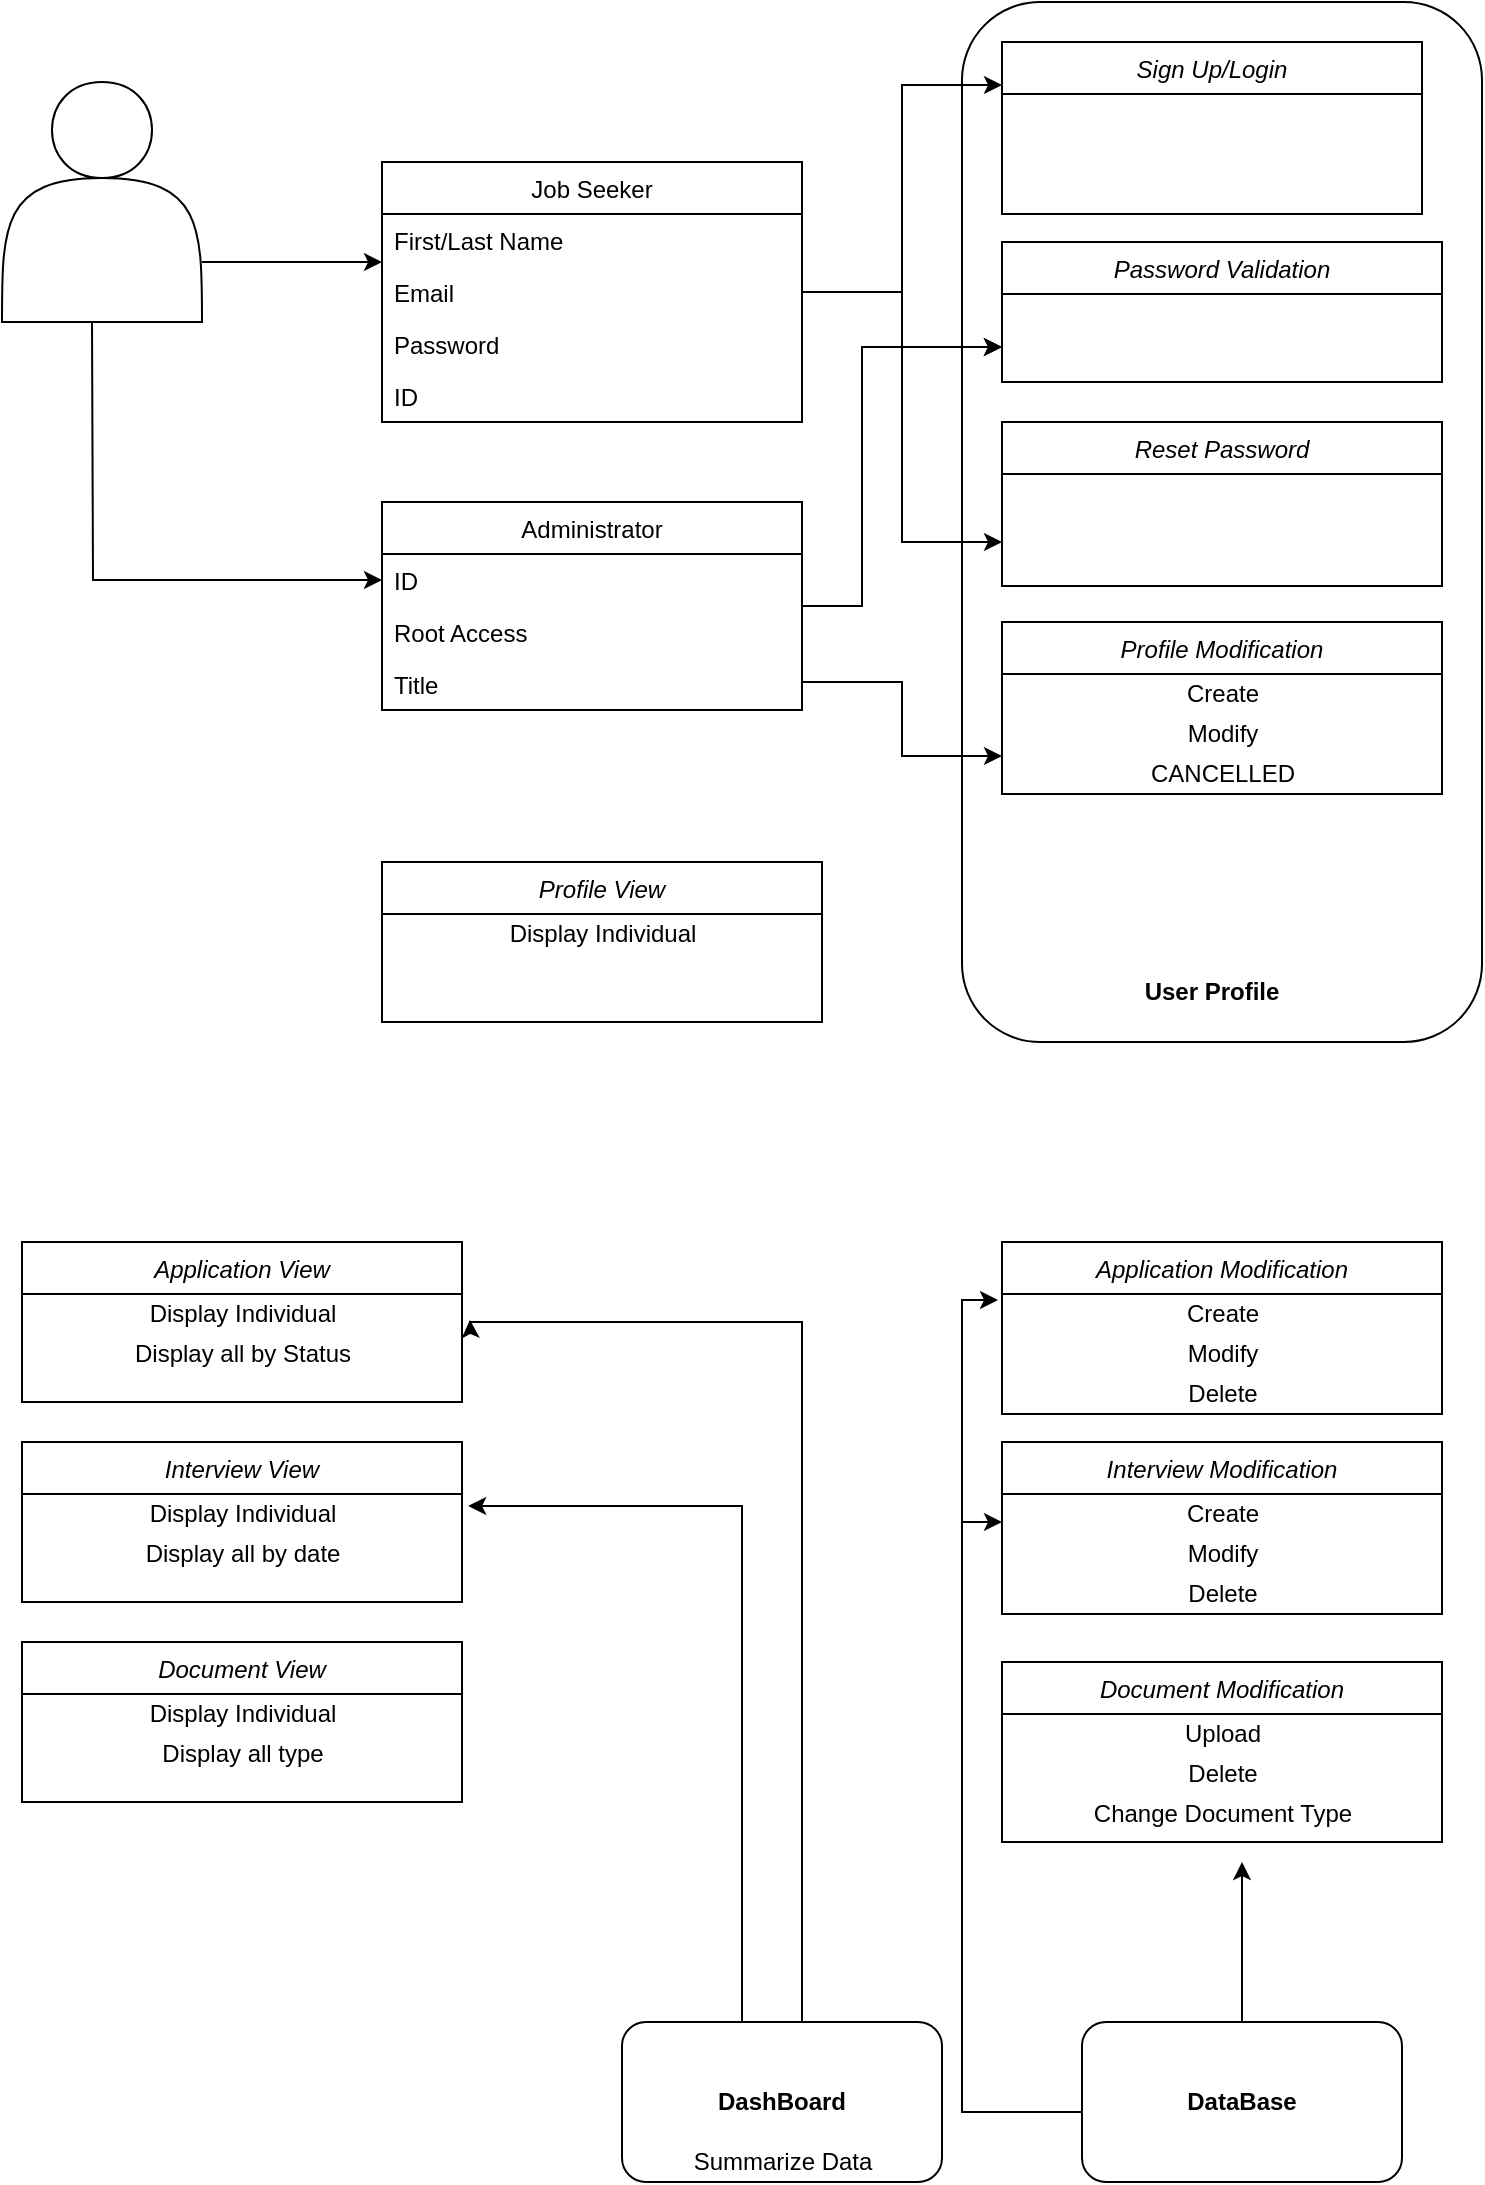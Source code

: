 <mxfile version="14.2.9" type="github">
  <diagram id="C5RBs43oDa-KdzZeNtuy" name="Page-1">
    <mxGraphModel dx="1426" dy="818" grid="1" gridSize="10" guides="1" tooltips="1" connect="1" arrows="1" fold="1" page="1" pageScale="1" pageWidth="827" pageHeight="1169" math="0" shadow="0">
      <root>
        <mxCell id="WIyWlLk6GJQsqaUBKTNV-0" />
        <mxCell id="WIyWlLk6GJQsqaUBKTNV-1" parent="WIyWlLk6GJQsqaUBKTNV-0" />
        <mxCell id="JGUM4FZWYJFA3BbwEiuo-66" value="" style="rounded=1;whiteSpace=wrap;html=1;" vertex="1" parent="WIyWlLk6GJQsqaUBKTNV-1">
          <mxGeometry x="520" y="10" width="260" height="520" as="geometry" />
        </mxCell>
        <mxCell id="zkfFHV4jXpPFQw0GAbJ--0" value="Sign Up/Login" style="swimlane;fontStyle=2;align=center;verticalAlign=top;childLayout=stackLayout;horizontal=1;startSize=26;horizontalStack=0;resizeParent=1;resizeLast=0;collapsible=1;marginBottom=0;rounded=0;shadow=0;strokeWidth=1;" parent="WIyWlLk6GJQsqaUBKTNV-1" vertex="1">
          <mxGeometry x="540" y="30" width="210" height="86" as="geometry">
            <mxRectangle x="230" y="140" width="160" height="26" as="alternateBounds" />
          </mxGeometry>
        </mxCell>
        <mxCell id="JGUM4FZWYJFA3BbwEiuo-62" style="edgeStyle=orthogonalEdgeStyle;rounded=0;orthogonalLoop=1;jettySize=auto;html=1;entryX=0;entryY=0.25;entryDx=0;entryDy=0;" edge="1" parent="WIyWlLk6GJQsqaUBKTNV-1" source="zkfFHV4jXpPFQw0GAbJ--6" target="zkfFHV4jXpPFQw0GAbJ--0">
          <mxGeometry relative="1" as="geometry" />
        </mxCell>
        <mxCell id="JGUM4FZWYJFA3BbwEiuo-63" style="edgeStyle=orthogonalEdgeStyle;rounded=0;orthogonalLoop=1;jettySize=auto;html=1;entryX=0;entryY=0.75;entryDx=0;entryDy=0;" edge="1" parent="WIyWlLk6GJQsqaUBKTNV-1" source="zkfFHV4jXpPFQw0GAbJ--6" target="JGUM4FZWYJFA3BbwEiuo-6">
          <mxGeometry relative="1" as="geometry" />
        </mxCell>
        <mxCell id="JGUM4FZWYJFA3BbwEiuo-64" style="edgeStyle=orthogonalEdgeStyle;rounded=0;orthogonalLoop=1;jettySize=auto;html=1;" edge="1" parent="WIyWlLk6GJQsqaUBKTNV-1" source="zkfFHV4jXpPFQw0GAbJ--6">
          <mxGeometry relative="1" as="geometry">
            <mxPoint x="540" y="280" as="targetPoint" />
            <Array as="points">
              <mxPoint x="490" y="155" />
              <mxPoint x="490" y="280" />
            </Array>
          </mxGeometry>
        </mxCell>
        <mxCell id="zkfFHV4jXpPFQw0GAbJ--6" value="Job Seeker" style="swimlane;fontStyle=0;align=center;verticalAlign=top;childLayout=stackLayout;horizontal=1;startSize=26;horizontalStack=0;resizeParent=1;resizeLast=0;collapsible=1;marginBottom=0;rounded=0;shadow=0;strokeWidth=1;" parent="WIyWlLk6GJQsqaUBKTNV-1" vertex="1">
          <mxGeometry x="230" y="90" width="210" height="130" as="geometry">
            <mxRectangle x="130" y="380" width="160" height="26" as="alternateBounds" />
          </mxGeometry>
        </mxCell>
        <mxCell id="zkfFHV4jXpPFQw0GAbJ--7" value="First/Last Name" style="text;align=left;verticalAlign=top;spacingLeft=4;spacingRight=4;overflow=hidden;rotatable=0;points=[[0,0.5],[1,0.5]];portConstraint=eastwest;" parent="zkfFHV4jXpPFQw0GAbJ--6" vertex="1">
          <mxGeometry y="26" width="210" height="26" as="geometry" />
        </mxCell>
        <mxCell id="zkfFHV4jXpPFQw0GAbJ--8" value="Email " style="text;align=left;verticalAlign=top;spacingLeft=4;spacingRight=4;overflow=hidden;rotatable=0;points=[[0,0.5],[1,0.5]];portConstraint=eastwest;rounded=0;shadow=0;html=0;" parent="zkfFHV4jXpPFQw0GAbJ--6" vertex="1">
          <mxGeometry y="52" width="210" height="26" as="geometry" />
        </mxCell>
        <mxCell id="JGUM4FZWYJFA3BbwEiuo-59" value="Password" style="text;align=left;verticalAlign=top;spacingLeft=4;spacingRight=4;overflow=hidden;rotatable=0;points=[[0,0.5],[1,0.5]];portConstraint=eastwest;rounded=0;shadow=0;html=0;" vertex="1" parent="zkfFHV4jXpPFQw0GAbJ--6">
          <mxGeometry y="78" width="210" height="26" as="geometry" />
        </mxCell>
        <mxCell id="JGUM4FZWYJFA3BbwEiuo-60" value="ID" style="text;align=left;verticalAlign=top;spacingLeft=4;spacingRight=4;overflow=hidden;rotatable=0;points=[[0,0.5],[1,0.5]];portConstraint=eastwest;rounded=0;shadow=0;html=0;" vertex="1" parent="zkfFHV4jXpPFQw0GAbJ--6">
          <mxGeometry y="104" width="210" height="26" as="geometry" />
        </mxCell>
        <mxCell id="JGUM4FZWYJFA3BbwEiuo-53" style="edgeStyle=orthogonalEdgeStyle;rounded=0;orthogonalLoop=1;jettySize=auto;html=1;" edge="1" parent="WIyWlLk6GJQsqaUBKTNV-1">
          <mxGeometry relative="1" as="geometry">
            <mxPoint x="230" y="140" as="targetPoint" />
            <mxPoint x="140" y="140" as="sourcePoint" />
            <Array as="points">
              <mxPoint x="160" y="140" />
              <mxPoint x="160" y="140" />
            </Array>
          </mxGeometry>
        </mxCell>
        <mxCell id="JGUM4FZWYJFA3BbwEiuo-57" style="edgeStyle=orthogonalEdgeStyle;rounded=0;orthogonalLoop=1;jettySize=auto;html=1;entryX=0;entryY=0.5;entryDx=0;entryDy=0;" edge="1" parent="WIyWlLk6GJQsqaUBKTNV-1" target="JGUM4FZWYJFA3BbwEiuo-55">
          <mxGeometry relative="1" as="geometry">
            <mxPoint x="85" y="170" as="sourcePoint" />
          </mxGeometry>
        </mxCell>
        <mxCell id="JGUM4FZWYJFA3BbwEiuo-6" value="Password Validation" style="swimlane;fontStyle=2;align=center;verticalAlign=top;childLayout=stackLayout;horizontal=1;startSize=26;horizontalStack=0;resizeParent=1;resizeLast=0;collapsible=1;marginBottom=0;rounded=0;shadow=0;strokeWidth=1;" vertex="1" parent="WIyWlLk6GJQsqaUBKTNV-1">
          <mxGeometry x="540" y="130" width="220" height="70" as="geometry">
            <mxRectangle x="230" y="140" width="160" height="26" as="alternateBounds" />
          </mxGeometry>
        </mxCell>
        <mxCell id="JGUM4FZWYJFA3BbwEiuo-11" value="Reset Password" style="swimlane;fontStyle=2;align=center;verticalAlign=top;childLayout=stackLayout;horizontal=1;startSize=26;horizontalStack=0;resizeParent=1;resizeLast=0;collapsible=1;marginBottom=0;rounded=0;shadow=0;strokeWidth=1;" vertex="1" parent="WIyWlLk6GJQsqaUBKTNV-1">
          <mxGeometry x="540" y="220" width="220" height="82" as="geometry">
            <mxRectangle x="230" y="140" width="160" height="26" as="alternateBounds" />
          </mxGeometry>
        </mxCell>
        <mxCell id="JGUM4FZWYJFA3BbwEiuo-12" value="Application Modification" style="swimlane;fontStyle=2;align=center;verticalAlign=top;childLayout=stackLayout;horizontal=1;startSize=26;horizontalStack=0;resizeParent=1;resizeLast=0;collapsible=1;marginBottom=0;rounded=0;shadow=0;strokeWidth=1;" vertex="1" parent="WIyWlLk6GJQsqaUBKTNV-1">
          <mxGeometry x="540" y="630" width="220" height="86" as="geometry">
            <mxRectangle x="230" y="140" width="160" height="26" as="alternateBounds" />
          </mxGeometry>
        </mxCell>
        <mxCell id="JGUM4FZWYJFA3BbwEiuo-14" value="Create" style="text;html=1;align=center;verticalAlign=middle;resizable=0;points=[];autosize=1;" vertex="1" parent="JGUM4FZWYJFA3BbwEiuo-12">
          <mxGeometry y="26" width="220" height="20" as="geometry" />
        </mxCell>
        <mxCell id="JGUM4FZWYJFA3BbwEiuo-16" value="&lt;div&gt;Modify&lt;/div&gt;" style="text;html=1;align=center;verticalAlign=middle;resizable=0;points=[];autosize=1;" vertex="1" parent="JGUM4FZWYJFA3BbwEiuo-12">
          <mxGeometry y="46" width="220" height="20" as="geometry" />
        </mxCell>
        <mxCell id="JGUM4FZWYJFA3BbwEiuo-82" value="Delete" style="text;html=1;align=center;verticalAlign=middle;resizable=0;points=[];autosize=1;" vertex="1" parent="JGUM4FZWYJFA3BbwEiuo-12">
          <mxGeometry y="66" width="220" height="20" as="geometry" />
        </mxCell>
        <mxCell id="JGUM4FZWYJFA3BbwEiuo-17" value="Interview Modification" style="swimlane;fontStyle=2;align=center;verticalAlign=top;childLayout=stackLayout;horizontal=1;startSize=26;horizontalStack=0;resizeParent=1;resizeLast=0;collapsible=1;marginBottom=0;rounded=0;shadow=0;strokeWidth=1;" vertex="1" parent="WIyWlLk6GJQsqaUBKTNV-1">
          <mxGeometry x="540" y="730" width="220" height="86" as="geometry">
            <mxRectangle x="230" y="140" width="160" height="26" as="alternateBounds" />
          </mxGeometry>
        </mxCell>
        <mxCell id="JGUM4FZWYJFA3BbwEiuo-18" value="Create" style="text;html=1;align=center;verticalAlign=middle;resizable=0;points=[];autosize=1;" vertex="1" parent="JGUM4FZWYJFA3BbwEiuo-17">
          <mxGeometry y="26" width="220" height="20" as="geometry" />
        </mxCell>
        <mxCell id="JGUM4FZWYJFA3BbwEiuo-19" value="&lt;div&gt;Modify&lt;/div&gt;" style="text;html=1;align=center;verticalAlign=middle;resizable=0;points=[];autosize=1;" vertex="1" parent="JGUM4FZWYJFA3BbwEiuo-17">
          <mxGeometry y="46" width="220" height="20" as="geometry" />
        </mxCell>
        <mxCell id="JGUM4FZWYJFA3BbwEiuo-81" value="Delete" style="text;html=1;align=center;verticalAlign=middle;resizable=0;points=[];autosize=1;" vertex="1" parent="JGUM4FZWYJFA3BbwEiuo-17">
          <mxGeometry y="66" width="220" height="20" as="geometry" />
        </mxCell>
        <mxCell id="JGUM4FZWYJFA3BbwEiuo-20" value="Document Modification" style="swimlane;fontStyle=2;align=center;verticalAlign=top;childLayout=stackLayout;horizontal=1;startSize=26;horizontalStack=0;resizeParent=1;resizeLast=0;collapsible=1;marginBottom=0;rounded=0;shadow=0;strokeWidth=1;" vertex="1" parent="WIyWlLk6GJQsqaUBKTNV-1">
          <mxGeometry x="540" y="840" width="220" height="90" as="geometry">
            <mxRectangle x="230" y="140" width="160" height="26" as="alternateBounds" />
          </mxGeometry>
        </mxCell>
        <mxCell id="JGUM4FZWYJFA3BbwEiuo-21" value="Upload" style="text;html=1;align=center;verticalAlign=middle;resizable=0;points=[];autosize=1;" vertex="1" parent="JGUM4FZWYJFA3BbwEiuo-20">
          <mxGeometry y="26" width="220" height="20" as="geometry" />
        </mxCell>
        <mxCell id="JGUM4FZWYJFA3BbwEiuo-22" value="&lt;div&gt;Delete&lt;br&gt;&lt;/div&gt;" style="text;html=1;align=center;verticalAlign=middle;resizable=0;points=[];autosize=1;" vertex="1" parent="JGUM4FZWYJFA3BbwEiuo-20">
          <mxGeometry y="46" width="220" height="20" as="geometry" />
        </mxCell>
        <mxCell id="JGUM4FZWYJFA3BbwEiuo-24" value="Change Document Type" style="text;html=1;align=center;verticalAlign=middle;resizable=0;points=[];autosize=1;" vertex="1" parent="JGUM4FZWYJFA3BbwEiuo-20">
          <mxGeometry y="66" width="220" height="20" as="geometry" />
        </mxCell>
        <mxCell id="JGUM4FZWYJFA3BbwEiuo-26" value="Application View" style="swimlane;fontStyle=2;align=center;verticalAlign=top;childLayout=stackLayout;horizontal=1;startSize=26;horizontalStack=0;resizeParent=1;resizeLast=0;collapsible=1;marginBottom=0;rounded=0;shadow=0;strokeWidth=1;" vertex="1" parent="WIyWlLk6GJQsqaUBKTNV-1">
          <mxGeometry x="50" y="630" width="220" height="80" as="geometry">
            <mxRectangle x="230" y="140" width="160" height="26" as="alternateBounds" />
          </mxGeometry>
        </mxCell>
        <mxCell id="JGUM4FZWYJFA3BbwEiuo-27" value="Display Individual" style="text;html=1;align=center;verticalAlign=middle;resizable=0;points=[];autosize=1;" vertex="1" parent="JGUM4FZWYJFA3BbwEiuo-26">
          <mxGeometry y="26" width="220" height="20" as="geometry" />
        </mxCell>
        <mxCell id="JGUM4FZWYJFA3BbwEiuo-30" value="Display all by Status" style="text;html=1;align=center;verticalAlign=middle;resizable=0;points=[];autosize=1;" vertex="1" parent="JGUM4FZWYJFA3BbwEiuo-26">
          <mxGeometry y="46" width="220" height="20" as="geometry" />
        </mxCell>
        <mxCell id="JGUM4FZWYJFA3BbwEiuo-31" value="Interview View" style="swimlane;fontStyle=2;align=center;verticalAlign=top;childLayout=stackLayout;horizontal=1;startSize=26;horizontalStack=0;resizeParent=1;resizeLast=0;collapsible=1;marginBottom=0;rounded=0;shadow=0;strokeWidth=1;" vertex="1" parent="WIyWlLk6GJQsqaUBKTNV-1">
          <mxGeometry x="50" y="730" width="220" height="80" as="geometry">
            <mxRectangle x="230" y="140" width="160" height="26" as="alternateBounds" />
          </mxGeometry>
        </mxCell>
        <mxCell id="JGUM4FZWYJFA3BbwEiuo-32" value="Display Individual" style="text;html=1;align=center;verticalAlign=middle;resizable=0;points=[];autosize=1;" vertex="1" parent="JGUM4FZWYJFA3BbwEiuo-31">
          <mxGeometry y="26" width="220" height="20" as="geometry" />
        </mxCell>
        <mxCell id="JGUM4FZWYJFA3BbwEiuo-33" value="Display all by date" style="text;html=1;align=center;verticalAlign=middle;resizable=0;points=[];autosize=1;" vertex="1" parent="JGUM4FZWYJFA3BbwEiuo-31">
          <mxGeometry y="46" width="220" height="20" as="geometry" />
        </mxCell>
        <mxCell id="JGUM4FZWYJFA3BbwEiuo-34" value="Document View" style="swimlane;fontStyle=2;align=center;verticalAlign=top;childLayout=stackLayout;horizontal=1;startSize=26;horizontalStack=0;resizeParent=1;resizeLast=0;collapsible=1;marginBottom=0;rounded=0;shadow=0;strokeWidth=1;" vertex="1" parent="WIyWlLk6GJQsqaUBKTNV-1">
          <mxGeometry x="50" y="830" width="220" height="80" as="geometry">
            <mxRectangle x="230" y="140" width="160" height="26" as="alternateBounds" />
          </mxGeometry>
        </mxCell>
        <mxCell id="JGUM4FZWYJFA3BbwEiuo-35" value="Display Individual" style="text;html=1;align=center;verticalAlign=middle;resizable=0;points=[];autosize=1;" vertex="1" parent="JGUM4FZWYJFA3BbwEiuo-34">
          <mxGeometry y="26" width="220" height="20" as="geometry" />
        </mxCell>
        <mxCell id="JGUM4FZWYJFA3BbwEiuo-36" value="Display all type" style="text;html=1;align=center;verticalAlign=middle;resizable=0;points=[];autosize=1;" vertex="1" parent="JGUM4FZWYJFA3BbwEiuo-34">
          <mxGeometry y="46" width="220" height="20" as="geometry" />
        </mxCell>
        <mxCell id="JGUM4FZWYJFA3BbwEiuo-44" style="edgeStyle=orthogonalEdgeStyle;rounded=0;orthogonalLoop=1;jettySize=auto;html=1;entryX=1.014;entryY=0.3;entryDx=0;entryDy=0;entryPerimeter=0;" edge="1" parent="WIyWlLk6GJQsqaUBKTNV-1" source="JGUM4FZWYJFA3BbwEiuo-39" target="JGUM4FZWYJFA3BbwEiuo-32">
          <mxGeometry relative="1" as="geometry">
            <mxPoint x="410" y="540" as="targetPoint" />
            <Array as="points">
              <mxPoint x="410" y="762" />
            </Array>
          </mxGeometry>
        </mxCell>
        <mxCell id="JGUM4FZWYJFA3BbwEiuo-46" style="edgeStyle=orthogonalEdgeStyle;rounded=0;orthogonalLoop=1;jettySize=auto;html=1;entryX=1.018;entryY=0.65;entryDx=0;entryDy=0;entryPerimeter=0;" edge="1" parent="WIyWlLk6GJQsqaUBKTNV-1" source="JGUM4FZWYJFA3BbwEiuo-39" target="JGUM4FZWYJFA3BbwEiuo-27">
          <mxGeometry relative="1" as="geometry">
            <mxPoint x="280" y="670" as="targetPoint" />
            <Array as="points">
              <mxPoint x="440" y="670" />
            </Array>
          </mxGeometry>
        </mxCell>
        <mxCell id="JGUM4FZWYJFA3BbwEiuo-39" value="&lt;b&gt;DashBoard&lt;/b&gt;" style="rounded=1;whiteSpace=wrap;html=1;" vertex="1" parent="WIyWlLk6GJQsqaUBKTNV-1">
          <mxGeometry x="350" y="1020" width="160" height="80" as="geometry" />
        </mxCell>
        <mxCell id="JGUM4FZWYJFA3BbwEiuo-47" value="Summarize Data" style="text;html=1;align=center;verticalAlign=middle;resizable=0;points=[];autosize=1;" vertex="1" parent="WIyWlLk6GJQsqaUBKTNV-1">
          <mxGeometry x="380" y="1080" width="100" height="20" as="geometry" />
        </mxCell>
        <mxCell id="JGUM4FZWYJFA3BbwEiuo-50" style="edgeStyle=orthogonalEdgeStyle;rounded=0;orthogonalLoop=1;jettySize=auto;html=1;" edge="1" parent="WIyWlLk6GJQsqaUBKTNV-1" source="JGUM4FZWYJFA3BbwEiuo-49">
          <mxGeometry relative="1" as="geometry">
            <mxPoint x="660" y="940" as="targetPoint" />
          </mxGeometry>
        </mxCell>
        <mxCell id="JGUM4FZWYJFA3BbwEiuo-51" style="edgeStyle=orthogonalEdgeStyle;rounded=0;orthogonalLoop=1;jettySize=auto;html=1;entryX=0;entryY=0.7;entryDx=0;entryDy=0;entryPerimeter=0;" edge="1" parent="WIyWlLk6GJQsqaUBKTNV-1" source="JGUM4FZWYJFA3BbwEiuo-49" target="JGUM4FZWYJFA3BbwEiuo-18">
          <mxGeometry relative="1" as="geometry">
            <Array as="points">
              <mxPoint x="520" y="1065" />
              <mxPoint x="520" y="770" />
            </Array>
          </mxGeometry>
        </mxCell>
        <mxCell id="JGUM4FZWYJFA3BbwEiuo-52" style="edgeStyle=orthogonalEdgeStyle;rounded=0;orthogonalLoop=1;jettySize=auto;html=1;entryX=-0.009;entryY=0.15;entryDx=0;entryDy=0;entryPerimeter=0;" edge="1" parent="WIyWlLk6GJQsqaUBKTNV-1" source="JGUM4FZWYJFA3BbwEiuo-49" target="JGUM4FZWYJFA3BbwEiuo-14">
          <mxGeometry relative="1" as="geometry">
            <Array as="points">
              <mxPoint x="520" y="1065" />
              <mxPoint x="520" y="659" />
            </Array>
          </mxGeometry>
        </mxCell>
        <mxCell id="JGUM4FZWYJFA3BbwEiuo-49" value="&lt;b&gt;DataBase&lt;/b&gt;" style="rounded=1;whiteSpace=wrap;html=1;" vertex="1" parent="WIyWlLk6GJQsqaUBKTNV-1">
          <mxGeometry x="580" y="1020" width="160" height="80" as="geometry" />
        </mxCell>
        <mxCell id="JGUM4FZWYJFA3BbwEiuo-65" style="edgeStyle=orthogonalEdgeStyle;rounded=0;orthogonalLoop=1;jettySize=auto;html=1;entryX=0;entryY=0.75;entryDx=0;entryDy=0;" edge="1" parent="WIyWlLk6GJQsqaUBKTNV-1" source="JGUM4FZWYJFA3BbwEiuo-54" target="JGUM4FZWYJFA3BbwEiuo-6">
          <mxGeometry relative="1" as="geometry">
            <Array as="points">
              <mxPoint x="470" y="312" />
              <mxPoint x="470" y="183" />
            </Array>
          </mxGeometry>
        </mxCell>
        <mxCell id="JGUM4FZWYJFA3BbwEiuo-85" style="edgeStyle=orthogonalEdgeStyle;rounded=0;orthogonalLoop=1;jettySize=auto;html=1;entryX=0;entryY=0.05;entryDx=0;entryDy=0;entryPerimeter=0;" edge="1" parent="WIyWlLk6GJQsqaUBKTNV-1" source="JGUM4FZWYJFA3BbwEiuo-54" target="JGUM4FZWYJFA3BbwEiuo-79">
          <mxGeometry relative="1" as="geometry">
            <Array as="points">
              <mxPoint x="490" y="350" />
              <mxPoint x="490" y="387" />
            </Array>
          </mxGeometry>
        </mxCell>
        <mxCell id="JGUM4FZWYJFA3BbwEiuo-54" value="Administrator" style="swimlane;fontStyle=0;align=center;verticalAlign=top;childLayout=stackLayout;horizontal=1;startSize=26;horizontalStack=0;resizeParent=1;resizeLast=0;collapsible=1;marginBottom=0;rounded=0;shadow=0;strokeWidth=1;" vertex="1" parent="WIyWlLk6GJQsqaUBKTNV-1">
          <mxGeometry x="230" y="260" width="210" height="104" as="geometry">
            <mxRectangle x="130" y="380" width="160" height="26" as="alternateBounds" />
          </mxGeometry>
        </mxCell>
        <mxCell id="JGUM4FZWYJFA3BbwEiuo-55" value="ID" style="text;align=left;verticalAlign=top;spacingLeft=4;spacingRight=4;overflow=hidden;rotatable=0;points=[[0,0.5],[1,0.5]];portConstraint=eastwest;" vertex="1" parent="JGUM4FZWYJFA3BbwEiuo-54">
          <mxGeometry y="26" width="210" height="26" as="geometry" />
        </mxCell>
        <mxCell id="JGUM4FZWYJFA3BbwEiuo-56" value="Root Access" style="text;align=left;verticalAlign=top;spacingLeft=4;spacingRight=4;overflow=hidden;rotatable=0;points=[[0,0.5],[1,0.5]];portConstraint=eastwest;rounded=0;shadow=0;html=0;" vertex="1" parent="JGUM4FZWYJFA3BbwEiuo-54">
          <mxGeometry y="52" width="210" height="26" as="geometry" />
        </mxCell>
        <mxCell id="JGUM4FZWYJFA3BbwEiuo-61" value="Title" style="text;align=left;verticalAlign=top;spacingLeft=4;spacingRight=4;overflow=hidden;rotatable=0;points=[[0,0.5],[1,0.5]];portConstraint=eastwest;rounded=0;shadow=0;html=0;" vertex="1" parent="JGUM4FZWYJFA3BbwEiuo-54">
          <mxGeometry y="78" width="210" height="22" as="geometry" />
        </mxCell>
        <mxCell id="JGUM4FZWYJFA3BbwEiuo-68" value="Profile View" style="swimlane;fontStyle=2;align=center;verticalAlign=top;childLayout=stackLayout;horizontal=1;startSize=26;horizontalStack=0;resizeParent=1;resizeLast=0;collapsible=1;marginBottom=0;rounded=0;shadow=0;strokeWidth=1;" vertex="1" parent="WIyWlLk6GJQsqaUBKTNV-1">
          <mxGeometry x="230" y="440" width="220" height="80" as="geometry">
            <mxRectangle x="230" y="140" width="160" height="26" as="alternateBounds" />
          </mxGeometry>
        </mxCell>
        <mxCell id="JGUM4FZWYJFA3BbwEiuo-69" value="Display Individual" style="text;html=1;align=center;verticalAlign=middle;resizable=0;points=[];autosize=1;" vertex="1" parent="JGUM4FZWYJFA3BbwEiuo-68">
          <mxGeometry y="26" width="220" height="20" as="geometry" />
        </mxCell>
        <mxCell id="JGUM4FZWYJFA3BbwEiuo-71" value="Profile Modification" style="swimlane;fontStyle=2;align=center;verticalAlign=top;childLayout=stackLayout;horizontal=1;startSize=26;horizontalStack=0;resizeParent=1;resizeLast=0;collapsible=1;marginBottom=0;rounded=0;shadow=0;strokeWidth=1;" vertex="1" parent="WIyWlLk6GJQsqaUBKTNV-1">
          <mxGeometry x="540" y="320" width="220" height="86" as="geometry">
            <mxRectangle x="230" y="140" width="160" height="26" as="alternateBounds" />
          </mxGeometry>
        </mxCell>
        <mxCell id="JGUM4FZWYJFA3BbwEiuo-72" value="Create" style="text;html=1;align=center;verticalAlign=middle;resizable=0;points=[];autosize=1;" vertex="1" parent="JGUM4FZWYJFA3BbwEiuo-71">
          <mxGeometry y="26" width="220" height="20" as="geometry" />
        </mxCell>
        <mxCell id="JGUM4FZWYJFA3BbwEiuo-75" value="Modify" style="text;html=1;align=center;verticalAlign=middle;resizable=0;points=[];autosize=1;" vertex="1" parent="JGUM4FZWYJFA3BbwEiuo-71">
          <mxGeometry y="46" width="220" height="20" as="geometry" />
        </mxCell>
        <mxCell id="JGUM4FZWYJFA3BbwEiuo-79" value="CANCELLED" style="text;html=1;align=center;verticalAlign=middle;resizable=0;points=[];autosize=1;" vertex="1" parent="JGUM4FZWYJFA3BbwEiuo-71">
          <mxGeometry y="66" width="220" height="20" as="geometry" />
        </mxCell>
        <mxCell id="JGUM4FZWYJFA3BbwEiuo-67" value="&lt;b&gt;User Profile&lt;/b&gt;" style="text;html=1;strokeColor=none;fillColor=none;align=center;verticalAlign=middle;whiteSpace=wrap;rounded=0;" vertex="1" parent="WIyWlLk6GJQsqaUBKTNV-1">
          <mxGeometry x="575" y="490" width="140" height="30" as="geometry" />
        </mxCell>
        <mxCell id="JGUM4FZWYJFA3BbwEiuo-84" value="" style="shape=actor;whiteSpace=wrap;html=1;" vertex="1" parent="WIyWlLk6GJQsqaUBKTNV-1">
          <mxGeometry x="40" y="50" width="100" height="120" as="geometry" />
        </mxCell>
      </root>
    </mxGraphModel>
  </diagram>
</mxfile>
